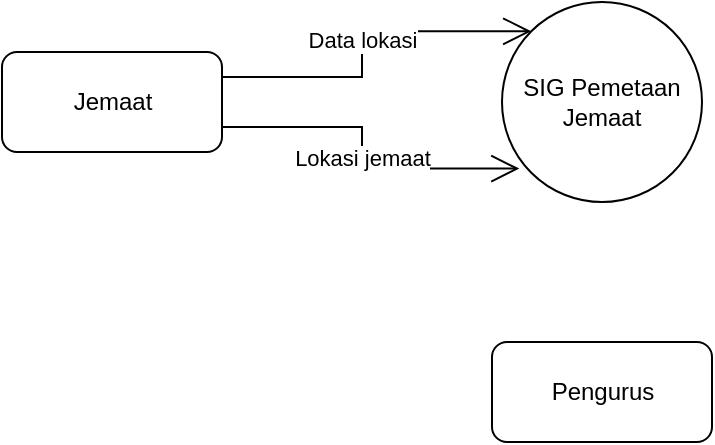 <mxfile version="20.1.3" type="github" pages="2">
  <diagram id="FNYH10jm-mw3mcxP2oJX" name="Page-1">
    <mxGraphModel dx="723" dy="410" grid="1" gridSize="10" guides="1" tooltips="1" connect="1" arrows="1" fold="1" page="1" pageScale="1" pageWidth="850" pageHeight="1100" math="0" shadow="0">
      <root>
        <mxCell id="0" />
        <mxCell id="1" parent="0" />
        <mxCell id="lWgkvhZpAOh9ujKBHp7s-1" value="SIG Pemetaan Jemaat" style="ellipse;whiteSpace=wrap;html=1;rounded=1;" vertex="1" parent="1">
          <mxGeometry x="500" y="140" width="100" height="100" as="geometry" />
        </mxCell>
        <mxCell id="lWgkvhZpAOh9ujKBHp7s-4" value="Jemaat" style="html=1;rounded=1;" vertex="1" parent="1">
          <mxGeometry x="250" y="165" width="110" height="50" as="geometry" />
        </mxCell>
        <mxCell id="lWgkvhZpAOh9ujKBHp7s-5" value="Pengurus" style="html=1;rounded=1;" vertex="1" parent="1">
          <mxGeometry x="495" y="310" width="110" height="50" as="geometry" />
        </mxCell>
        <mxCell id="lWgkvhZpAOh9ujKBHp7s-9" value="Data lokasi" style="endArrow=open;endFill=1;endSize=12;html=1;rounded=0;exitX=1;exitY=0.25;exitDx=0;exitDy=0;entryX=0;entryY=0;entryDx=0;entryDy=0;edgeStyle=orthogonalEdgeStyle;" edge="1" parent="1" source="lWgkvhZpAOh9ujKBHp7s-4" target="lWgkvhZpAOh9ujKBHp7s-1">
          <mxGeometry width="160" relative="1" as="geometry">
            <mxPoint x="440" y="210" as="sourcePoint" />
            <mxPoint x="600" y="210" as="targetPoint" />
          </mxGeometry>
        </mxCell>
        <mxCell id="lWgkvhZpAOh9ujKBHp7s-10" value="Lokasi jemaat" style="endArrow=open;endFill=1;endSize=12;html=1;rounded=0;exitX=1;exitY=0.75;exitDx=0;exitDy=0;entryX=0.087;entryY=0.833;entryDx=0;entryDy=0;edgeStyle=orthogonalEdgeStyle;entryPerimeter=0;" edge="1" parent="1" source="lWgkvhZpAOh9ujKBHp7s-4" target="lWgkvhZpAOh9ujKBHp7s-1">
          <mxGeometry width="160" relative="1" as="geometry">
            <mxPoint x="400" y="187.5" as="sourcePoint" />
            <mxPoint x="524.645" y="164.645" as="targetPoint" />
          </mxGeometry>
        </mxCell>
      </root>
    </mxGraphModel>
  </diagram>
  <diagram id="bjkj4D9PKEeKRkchMpwh" name="Page-2">
    <mxGraphModel dx="868" dy="492" grid="1" gridSize="10" guides="1" tooltips="1" connect="1" arrows="1" fold="1" page="1" pageScale="1" pageWidth="850" pageHeight="1100" math="0" shadow="0">
      <root>
        <mxCell id="0" />
        <mxCell id="1" parent="0" />
        <mxCell id="EsIJhds1d-KigD9A_AdU-1" value="0" style="swimlane;fontStyle=0;childLayout=stackLayout;horizontal=1;startSize=26;fillColor=none;horizontalStack=0;resizeParent=1;resizeParentMax=0;resizeLast=0;collapsible=1;marginBottom=0;rounded=1;swimlaneLine=1;" vertex="1" parent="1">
          <mxGeometry x="355" y="100" width="140" height="70" as="geometry" />
        </mxCell>
        <mxCell id="EsIJhds1d-KigD9A_AdU-2" value="SIG Pemetaan &#xa;Lokasi Jemaat" style="text;strokeColor=none;fillColor=none;align=center;verticalAlign=top;spacingLeft=4;spacingRight=4;overflow=hidden;rotatable=0;points=[[0,0.5],[1,0.5]];portConstraint=eastwest;whiteSpace=wrap;" vertex="1" parent="EsIJhds1d-KigD9A_AdU-1">
          <mxGeometry y="26" width="140" height="44" as="geometry" />
        </mxCell>
        <mxCell id="EsIJhds1d-KigD9A_AdU-3" value="1" style="swimlane;fontStyle=0;childLayout=stackLayout;horizontal=1;startSize=26;fillColor=none;horizontalStack=0;resizeParent=1;resizeParentMax=0;resizeLast=0;collapsible=1;marginBottom=0;rounded=1;swimlaneLine=1;" vertex="1" parent="1">
          <mxGeometry x="165" y="210" width="140" height="70" as="geometry" />
        </mxCell>
        <mxCell id="EsIJhds1d-KigD9A_AdU-4" value="Login" style="text;strokeColor=none;fillColor=none;align=center;verticalAlign=top;spacingLeft=4;spacingRight=4;overflow=hidden;rotatable=0;points=[[0,0.5],[1,0.5]];portConstraint=eastwest;whiteSpace=wrap;" vertex="1" parent="EsIJhds1d-KigD9A_AdU-3">
          <mxGeometry y="26" width="140" height="44" as="geometry" />
        </mxCell>
        <mxCell id="EsIJhds1d-KigD9A_AdU-5" value="1" style="swimlane;fontStyle=0;childLayout=stackLayout;horizontal=1;startSize=26;fillColor=none;horizontalStack=0;resizeParent=1;resizeParentMax=0;resizeLast=0;collapsible=1;marginBottom=0;rounded=1;swimlaneLine=1;" vertex="1" parent="1">
          <mxGeometry x="355" y="210" width="140" height="70" as="geometry" />
        </mxCell>
        <mxCell id="EsIJhds1d-KigD9A_AdU-6" value="Manajemen Data" style="text;strokeColor=none;fillColor=none;align=center;verticalAlign=top;spacingLeft=4;spacingRight=4;overflow=hidden;rotatable=0;points=[[0,0.5],[1,0.5]];portConstraint=eastwest;whiteSpace=wrap;" vertex="1" parent="EsIJhds1d-KigD9A_AdU-5">
          <mxGeometry y="26" width="140" height="44" as="geometry" />
        </mxCell>
        <mxCell id="EsIJhds1d-KigD9A_AdU-7" value="1" style="swimlane;fontStyle=0;childLayout=stackLayout;horizontal=1;startSize=26;fillColor=none;horizontalStack=0;resizeParent=1;resizeParentMax=0;resizeLast=0;collapsible=1;marginBottom=0;rounded=1;swimlaneLine=1;" vertex="1" parent="1">
          <mxGeometry x="545" y="210" width="140" height="70" as="geometry" />
        </mxCell>
        <mxCell id="EsIJhds1d-KigD9A_AdU-8" value="Logout" style="text;strokeColor=none;fillColor=none;align=center;verticalAlign=top;spacingLeft=4;spacingRight=4;overflow=hidden;rotatable=0;points=[[0,0.5],[1,0.5]];portConstraint=eastwest;whiteSpace=wrap;" vertex="1" parent="EsIJhds1d-KigD9A_AdU-7">
          <mxGeometry y="26" width="140" height="44" as="geometry" />
        </mxCell>
      </root>
    </mxGraphModel>
  </diagram>
</mxfile>

